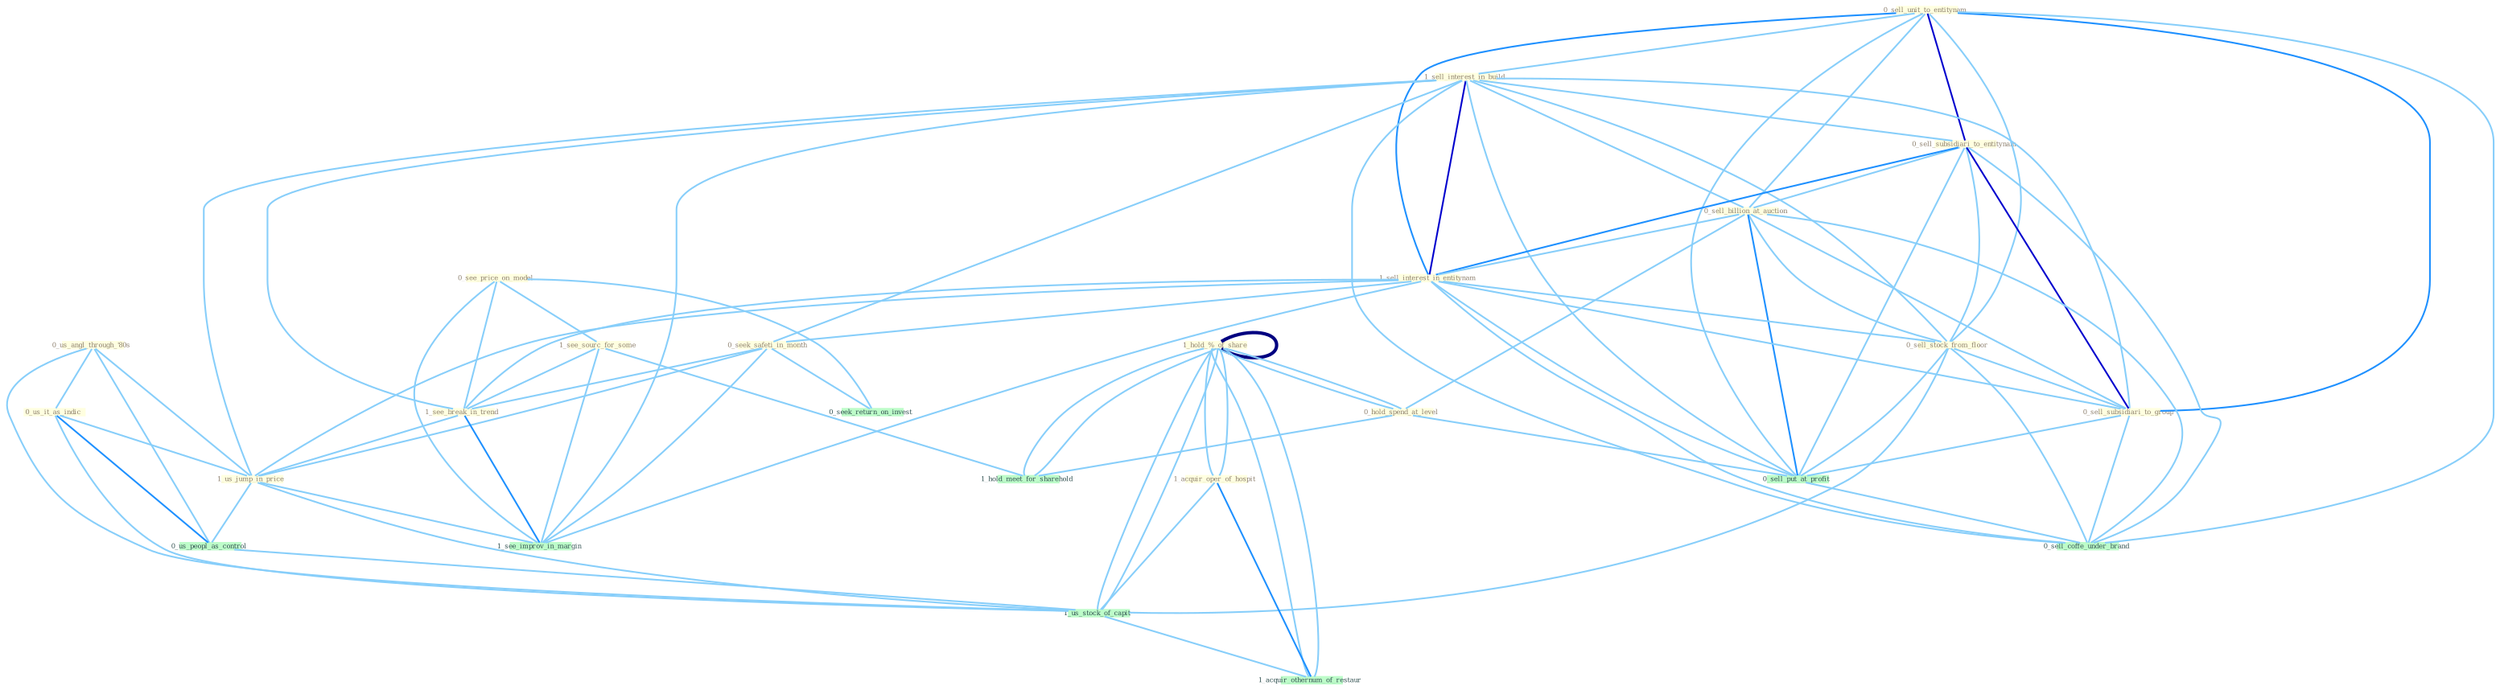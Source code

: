Graph G{ 
    node
    [shape=polygon,style=filled,width=.5,height=.06,color="#BDFCC9",fixedsize=true,fontsize=4,
    fontcolor="#2f4f4f"];
    {node
    [color="#ffffe0", fontcolor="#8b7d6b"] "0_us_angl_through_'80s " "0_see_price_on_model " "0_sell_unit_to_entitynam " "1_sell_interest_in_build " "1_hold_%_of_share " "1_hold_%_of_share " "0_sell_subsidiari_to_entitynam " "0_sell_billion_at_auction " "0_us_it_as_indic " "0_hold_spend_at_level " "1_sell_interest_in_entitynam " "0_sell_stock_from_floor " "1_see_sourc_for_some " "0_seek_safeti_in_month " "1_acquir_oper_of_hospit " "1_see_break_in_trend " "1_us_jump_in_price " "0_sell_subsidiari_to_group "}
{node [color="#fff0f5", fontcolor="#b22222"]}
edge [color="#B0E2FF"];

	"0_us_angl_through_'80s " -- "0_us_it_as_indic " [w="1", color="#87cefa" ];
	"0_us_angl_through_'80s " -- "1_us_jump_in_price " [w="1", color="#87cefa" ];
	"0_us_angl_through_'80s " -- "0_us_peopl_as_control " [w="1", color="#87cefa" ];
	"0_us_angl_through_'80s " -- "1_us_stock_of_capit " [w="1", color="#87cefa" ];
	"0_see_price_on_model " -- "1_see_sourc_for_some " [w="1", color="#87cefa" ];
	"0_see_price_on_model " -- "1_see_break_in_trend " [w="1", color="#87cefa" ];
	"0_see_price_on_model " -- "0_seek_return_on_invest " [w="1", color="#87cefa" ];
	"0_see_price_on_model " -- "1_see_improv_in_margin " [w="1", color="#87cefa" ];
	"0_sell_unit_to_entitynam " -- "1_sell_interest_in_build " [w="1", color="#87cefa" ];
	"0_sell_unit_to_entitynam " -- "0_sell_subsidiari_to_entitynam " [w="3", color="#0000cd" , len=0.6];
	"0_sell_unit_to_entitynam " -- "0_sell_billion_at_auction " [w="1", color="#87cefa" ];
	"0_sell_unit_to_entitynam " -- "1_sell_interest_in_entitynam " [w="2", color="#1e90ff" , len=0.8];
	"0_sell_unit_to_entitynam " -- "0_sell_stock_from_floor " [w="1", color="#87cefa" ];
	"0_sell_unit_to_entitynam " -- "0_sell_subsidiari_to_group " [w="2", color="#1e90ff" , len=0.8];
	"0_sell_unit_to_entitynam " -- "0_sell_put_at_profit " [w="1", color="#87cefa" ];
	"0_sell_unit_to_entitynam " -- "0_sell_coffe_under_brand " [w="1", color="#87cefa" ];
	"1_sell_interest_in_build " -- "0_sell_subsidiari_to_entitynam " [w="1", color="#87cefa" ];
	"1_sell_interest_in_build " -- "0_sell_billion_at_auction " [w="1", color="#87cefa" ];
	"1_sell_interest_in_build " -- "1_sell_interest_in_entitynam " [w="3", color="#0000cd" , len=0.6];
	"1_sell_interest_in_build " -- "0_sell_stock_from_floor " [w="1", color="#87cefa" ];
	"1_sell_interest_in_build " -- "0_seek_safeti_in_month " [w="1", color="#87cefa" ];
	"1_sell_interest_in_build " -- "1_see_break_in_trend " [w="1", color="#87cefa" ];
	"1_sell_interest_in_build " -- "1_us_jump_in_price " [w="1", color="#87cefa" ];
	"1_sell_interest_in_build " -- "0_sell_subsidiari_to_group " [w="1", color="#87cefa" ];
	"1_sell_interest_in_build " -- "0_sell_put_at_profit " [w="1", color="#87cefa" ];
	"1_sell_interest_in_build " -- "1_see_improv_in_margin " [w="1", color="#87cefa" ];
	"1_sell_interest_in_build " -- "0_sell_coffe_under_brand " [w="1", color="#87cefa" ];
	"1_hold_%_of_share " -- "1_hold_%_of_share " [w="4", style=bold, color="#000080", len=0.4];
	"1_hold_%_of_share " -- "0_hold_spend_at_level " [w="1", color="#87cefa" ];
	"1_hold_%_of_share " -- "1_acquir_oper_of_hospit " [w="1", color="#87cefa" ];
	"1_hold_%_of_share " -- "1_us_stock_of_capit " [w="1", color="#87cefa" ];
	"1_hold_%_of_share " -- "1_hold_meet_for_sharehold " [w="1", color="#87cefa" ];
	"1_hold_%_of_share " -- "1_acquir_othernum_of_restaur " [w="1", color="#87cefa" ];
	"1_hold_%_of_share " -- "0_hold_spend_at_level " [w="1", color="#87cefa" ];
	"1_hold_%_of_share " -- "1_acquir_oper_of_hospit " [w="1", color="#87cefa" ];
	"1_hold_%_of_share " -- "1_us_stock_of_capit " [w="1", color="#87cefa" ];
	"1_hold_%_of_share " -- "1_hold_meet_for_sharehold " [w="1", color="#87cefa" ];
	"1_hold_%_of_share " -- "1_acquir_othernum_of_restaur " [w="1", color="#87cefa" ];
	"0_sell_subsidiari_to_entitynam " -- "0_sell_billion_at_auction " [w="1", color="#87cefa" ];
	"0_sell_subsidiari_to_entitynam " -- "1_sell_interest_in_entitynam " [w="2", color="#1e90ff" , len=0.8];
	"0_sell_subsidiari_to_entitynam " -- "0_sell_stock_from_floor " [w="1", color="#87cefa" ];
	"0_sell_subsidiari_to_entitynam " -- "0_sell_subsidiari_to_group " [w="3", color="#0000cd" , len=0.6];
	"0_sell_subsidiari_to_entitynam " -- "0_sell_put_at_profit " [w="1", color="#87cefa" ];
	"0_sell_subsidiari_to_entitynam " -- "0_sell_coffe_under_brand " [w="1", color="#87cefa" ];
	"0_sell_billion_at_auction " -- "0_hold_spend_at_level " [w="1", color="#87cefa" ];
	"0_sell_billion_at_auction " -- "1_sell_interest_in_entitynam " [w="1", color="#87cefa" ];
	"0_sell_billion_at_auction " -- "0_sell_stock_from_floor " [w="1", color="#87cefa" ];
	"0_sell_billion_at_auction " -- "0_sell_subsidiari_to_group " [w="1", color="#87cefa" ];
	"0_sell_billion_at_auction " -- "0_sell_put_at_profit " [w="2", color="#1e90ff" , len=0.8];
	"0_sell_billion_at_auction " -- "0_sell_coffe_under_brand " [w="1", color="#87cefa" ];
	"0_us_it_as_indic " -- "1_us_jump_in_price " [w="1", color="#87cefa" ];
	"0_us_it_as_indic " -- "0_us_peopl_as_control " [w="2", color="#1e90ff" , len=0.8];
	"0_us_it_as_indic " -- "1_us_stock_of_capit " [w="1", color="#87cefa" ];
	"0_hold_spend_at_level " -- "0_sell_put_at_profit " [w="1", color="#87cefa" ];
	"0_hold_spend_at_level " -- "1_hold_meet_for_sharehold " [w="1", color="#87cefa" ];
	"1_sell_interest_in_entitynam " -- "0_sell_stock_from_floor " [w="1", color="#87cefa" ];
	"1_sell_interest_in_entitynam " -- "0_seek_safeti_in_month " [w="1", color="#87cefa" ];
	"1_sell_interest_in_entitynam " -- "1_see_break_in_trend " [w="1", color="#87cefa" ];
	"1_sell_interest_in_entitynam " -- "1_us_jump_in_price " [w="1", color="#87cefa" ];
	"1_sell_interest_in_entitynam " -- "0_sell_subsidiari_to_group " [w="1", color="#87cefa" ];
	"1_sell_interest_in_entitynam " -- "0_sell_put_at_profit " [w="1", color="#87cefa" ];
	"1_sell_interest_in_entitynam " -- "1_see_improv_in_margin " [w="1", color="#87cefa" ];
	"1_sell_interest_in_entitynam " -- "0_sell_coffe_under_brand " [w="1", color="#87cefa" ];
	"0_sell_stock_from_floor " -- "0_sell_subsidiari_to_group " [w="1", color="#87cefa" ];
	"0_sell_stock_from_floor " -- "0_sell_put_at_profit " [w="1", color="#87cefa" ];
	"0_sell_stock_from_floor " -- "1_us_stock_of_capit " [w="1", color="#87cefa" ];
	"0_sell_stock_from_floor " -- "0_sell_coffe_under_brand " [w="1", color="#87cefa" ];
	"1_see_sourc_for_some " -- "1_see_break_in_trend " [w="1", color="#87cefa" ];
	"1_see_sourc_for_some " -- "1_see_improv_in_margin " [w="1", color="#87cefa" ];
	"1_see_sourc_for_some " -- "1_hold_meet_for_sharehold " [w="1", color="#87cefa" ];
	"0_seek_safeti_in_month " -- "1_see_break_in_trend " [w="1", color="#87cefa" ];
	"0_seek_safeti_in_month " -- "1_us_jump_in_price " [w="1", color="#87cefa" ];
	"0_seek_safeti_in_month " -- "0_seek_return_on_invest " [w="1", color="#87cefa" ];
	"0_seek_safeti_in_month " -- "1_see_improv_in_margin " [w="1", color="#87cefa" ];
	"1_acquir_oper_of_hospit " -- "1_us_stock_of_capit " [w="1", color="#87cefa" ];
	"1_acquir_oper_of_hospit " -- "1_acquir_othernum_of_restaur " [w="2", color="#1e90ff" , len=0.8];
	"1_see_break_in_trend " -- "1_us_jump_in_price " [w="1", color="#87cefa" ];
	"1_see_break_in_trend " -- "1_see_improv_in_margin " [w="2", color="#1e90ff" , len=0.8];
	"1_us_jump_in_price " -- "0_us_peopl_as_control " [w="1", color="#87cefa" ];
	"1_us_jump_in_price " -- "1_us_stock_of_capit " [w="1", color="#87cefa" ];
	"1_us_jump_in_price " -- "1_see_improv_in_margin " [w="1", color="#87cefa" ];
	"0_sell_subsidiari_to_group " -- "0_sell_put_at_profit " [w="1", color="#87cefa" ];
	"0_sell_subsidiari_to_group " -- "0_sell_coffe_under_brand " [w="1", color="#87cefa" ];
	"0_us_peopl_as_control " -- "1_us_stock_of_capit " [w="1", color="#87cefa" ];
	"0_sell_put_at_profit " -- "0_sell_coffe_under_brand " [w="1", color="#87cefa" ];
	"1_us_stock_of_capit " -- "1_acquir_othernum_of_restaur " [w="1", color="#87cefa" ];
}